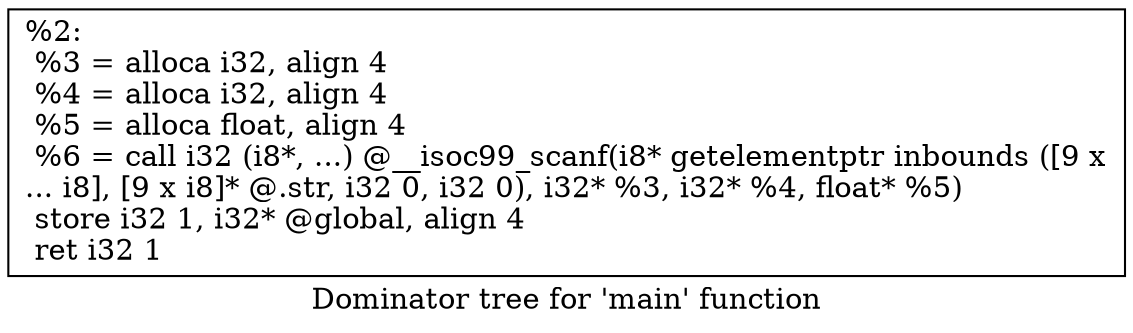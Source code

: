 digraph "Dominator tree for 'main' function" {
	label="Dominator tree for 'main' function";

	Node0x7fffe5253a90 [shape=record,label="{%2:\l  %3 = alloca i32, align 4\l  %4 = alloca i32, align 4\l  %5 = alloca float, align 4\l  %6 = call i32 (i8*, ...) @__isoc99_scanf(i8* getelementptr inbounds ([9 x\l... i8], [9 x i8]* @.str, i32 0, i32 0), i32* %3, i32* %4, float* %5)\l  store i32 1, i32* @global, align 4\l  ret i32 1\l}"];
}
